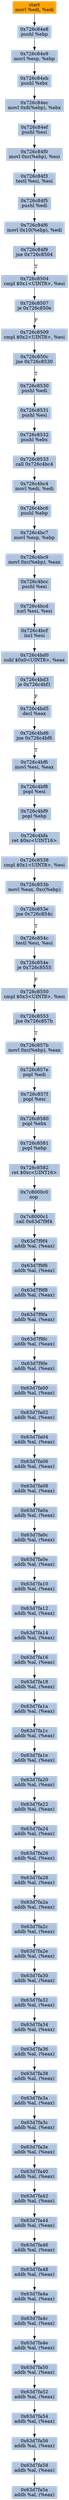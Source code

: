 digraph G {
node[shape=rectangle,style=filled,fillcolor=lightsteelblue,color=lightsteelblue]
bgcolor="transparent"
a0x726c84e6movl_edi_edi[label="start\nmovl %edi, %edi",color="lightgrey",fillcolor="orange"];
a0x726c84e8pushl_ebp[label="0x726c84e8\npushl %ebp"];
a0x726c84e9movl_esp_ebp[label="0x726c84e9\nmovl %esp, %ebp"];
a0x726c84ebpushl_ebx[label="0x726c84eb\npushl %ebx"];
a0x726c84ecmovl_0x8ebp__ebx[label="0x726c84ec\nmovl 0x8(%ebp), %ebx"];
a0x726c84efpushl_esi[label="0x726c84ef\npushl %esi"];
a0x726c84f0movl_0xcebp__esi[label="0x726c84f0\nmovl 0xc(%ebp), %esi"];
a0x726c84f3testl_esi_esi[label="0x726c84f3\ntestl %esi, %esi"];
a0x726c84f5pushl_edi[label="0x726c84f5\npushl %edi"];
a0x726c84f6movl_0x10ebp__edi[label="0x726c84f6\nmovl 0x10(%ebp), %edi"];
a0x726c84f9jne_0x726c8504[label="0x726c84f9\njne 0x726c8504"];
a0x726c8504cmpl_0x1UINT8_esi[label="0x726c8504\ncmpl $0x1<UINT8>, %esi"];
a0x726c8507je_0x726c850e[label="0x726c8507\nje 0x726c850e"];
a0x726c8509cmpl_0x2UINT8_esi[label="0x726c8509\ncmpl $0x2<UINT8>, %esi"];
a0x726c850cjne_0x726c8530[label="0x726c850c\njne 0x726c8530"];
a0x726c8530pushl_edi[label="0x726c8530\npushl %edi"];
a0x726c8531pushl_esi[label="0x726c8531\npushl %esi"];
a0x726c8532pushl_ebx[label="0x726c8532\npushl %ebx"];
a0x726c8533call_0x726c4bc4[label="0x726c8533\ncall 0x726c4bc4"];
a0x726c4bc4movl_edi_edi[label="0x726c4bc4\nmovl %edi, %edi"];
a0x726c4bc6pushl_ebp[label="0x726c4bc6\npushl %ebp"];
a0x726c4bc7movl_esp_ebp[label="0x726c4bc7\nmovl %esp, %ebp"];
a0x726c4bc9movl_0xcebp__eax[label="0x726c4bc9\nmovl 0xc(%ebp), %eax"];
a0x726c4bccpushl_esi[label="0x726c4bcc\npushl %esi"];
a0x726c4bcdxorl_esi_esi[label="0x726c4bcd\nxorl %esi, %esi"];
a0x726c4bcfincl_esi[label="0x726c4bcf\nincl %esi"];
a0x726c4bd0subl_0x0UINT8_eax[label="0x726c4bd0\nsubl $0x0<UINT8>, %eax"];
a0x726c4bd3je_0x726c4bf1[label="0x726c4bd3\nje 0x726c4bf1"];
a0x726c4bd5decl_eax[label="0x726c4bd5\ndecl %eax"];
a0x726c4bd6jne_0x726c4bf6[label="0x726c4bd6\njne 0x726c4bf6"];
a0x726c4bf6movl_esi_eax[label="0x726c4bf6\nmovl %esi, %eax"];
a0x726c4bf8popl_esi[label="0x726c4bf8\npopl %esi"];
a0x726c4bf9popl_ebp[label="0x726c4bf9\npopl %ebp"];
a0x726c4bfaret_0xcUINT16[label="0x726c4bfa\nret $0xc<UINT16>"];
a0x726c8538cmpl_0x1UINT8_esi[label="0x726c8538\ncmpl $0x1<UINT8>, %esi"];
a0x726c853bmovl_eax_0xcebp_[label="0x726c853b\nmovl %eax, 0xc(%ebp)"];
a0x726c853ejne_0x726c854c[label="0x726c853e\njne 0x726c854c"];
a0x726c854ctestl_esi_esi[label="0x726c854c\ntestl %esi, %esi"];
a0x726c854eje_0x726c8555[label="0x726c854e\nje 0x726c8555"];
a0x726c8550cmpl_0x3UINT8_esi[label="0x726c8550\ncmpl $0x3<UINT8>, %esi"];
a0x726c8553jne_0x726c857b[label="0x726c8553\njne 0x726c857b"];
a0x726c857bmovl_0xcebp__eax[label="0x726c857b\nmovl 0xc(%ebp), %eax"];
a0x726c857epopl_edi[label="0x726c857e\npopl %edi"];
a0x726c857fpopl_esi[label="0x726c857f\npopl %esi"];
a0x726c8580popl_ebx[label="0x726c8580\npopl %ebx"];
a0x726c8581popl_ebp[label="0x726c8581\npopl %ebp"];
a0x726c8582ret_0xcUINT16[label="0x726c8582\nret $0xc<UINT16>"];
a0x7c8000c0nop_[label="0x7c8000c0\nnop "];
a0x7c8000c1call_0x63d7f9f4[label="0x7c8000c1\ncall 0x63d7f9f4"];
a0x63d7f9f4addb_al_eax_[label="0x63d7f9f4\naddb %al, (%eax)"];
a0x63d7f9f6addb_al_eax_[label="0x63d7f9f6\naddb %al, (%eax)"];
a0x63d7f9f8addb_al_eax_[label="0x63d7f9f8\naddb %al, (%eax)"];
a0x63d7f9faaddb_al_eax_[label="0x63d7f9fa\naddb %al, (%eax)"];
a0x63d7f9fcaddb_al_eax_[label="0x63d7f9fc\naddb %al, (%eax)"];
a0x63d7f9feaddb_al_eax_[label="0x63d7f9fe\naddb %al, (%eax)"];
a0x63d7fa00addb_al_eax_[label="0x63d7fa00\naddb %al, (%eax)"];
a0x63d7fa02addb_al_eax_[label="0x63d7fa02\naddb %al, (%eax)"];
a0x63d7fa04addb_al_eax_[label="0x63d7fa04\naddb %al, (%eax)"];
a0x63d7fa06addb_al_eax_[label="0x63d7fa06\naddb %al, (%eax)"];
a0x63d7fa08addb_al_eax_[label="0x63d7fa08\naddb %al, (%eax)"];
a0x63d7fa0aaddb_al_eax_[label="0x63d7fa0a\naddb %al, (%eax)"];
a0x63d7fa0caddb_al_eax_[label="0x63d7fa0c\naddb %al, (%eax)"];
a0x63d7fa0eaddb_al_eax_[label="0x63d7fa0e\naddb %al, (%eax)"];
a0x63d7fa10addb_al_eax_[label="0x63d7fa10\naddb %al, (%eax)"];
a0x63d7fa12addb_al_eax_[label="0x63d7fa12\naddb %al, (%eax)"];
a0x63d7fa14addb_al_eax_[label="0x63d7fa14\naddb %al, (%eax)"];
a0x63d7fa16addb_al_eax_[label="0x63d7fa16\naddb %al, (%eax)"];
a0x63d7fa18addb_al_eax_[label="0x63d7fa18\naddb %al, (%eax)"];
a0x63d7fa1aaddb_al_eax_[label="0x63d7fa1a\naddb %al, (%eax)"];
a0x63d7fa1caddb_al_eax_[label="0x63d7fa1c\naddb %al, (%eax)"];
a0x63d7fa1eaddb_al_eax_[label="0x63d7fa1e\naddb %al, (%eax)"];
a0x63d7fa20addb_al_eax_[label="0x63d7fa20\naddb %al, (%eax)"];
a0x63d7fa22addb_al_eax_[label="0x63d7fa22\naddb %al, (%eax)"];
a0x63d7fa24addb_al_eax_[label="0x63d7fa24\naddb %al, (%eax)"];
a0x63d7fa26addb_al_eax_[label="0x63d7fa26\naddb %al, (%eax)"];
a0x63d7fa28addb_al_eax_[label="0x63d7fa28\naddb %al, (%eax)"];
a0x63d7fa2aaddb_al_eax_[label="0x63d7fa2a\naddb %al, (%eax)"];
a0x63d7fa2caddb_al_eax_[label="0x63d7fa2c\naddb %al, (%eax)"];
a0x63d7fa2eaddb_al_eax_[label="0x63d7fa2e\naddb %al, (%eax)"];
a0x63d7fa30addb_al_eax_[label="0x63d7fa30\naddb %al, (%eax)"];
a0x63d7fa32addb_al_eax_[label="0x63d7fa32\naddb %al, (%eax)"];
a0x63d7fa34addb_al_eax_[label="0x63d7fa34\naddb %al, (%eax)"];
a0x63d7fa36addb_al_eax_[label="0x63d7fa36\naddb %al, (%eax)"];
a0x63d7fa38addb_al_eax_[label="0x63d7fa38\naddb %al, (%eax)"];
a0x63d7fa3aaddb_al_eax_[label="0x63d7fa3a\naddb %al, (%eax)"];
a0x63d7fa3caddb_al_eax_[label="0x63d7fa3c\naddb %al, (%eax)"];
a0x63d7fa3eaddb_al_eax_[label="0x63d7fa3e\naddb %al, (%eax)"];
a0x63d7fa40addb_al_eax_[label="0x63d7fa40\naddb %al, (%eax)"];
a0x63d7fa42addb_al_eax_[label="0x63d7fa42\naddb %al, (%eax)"];
a0x63d7fa44addb_al_eax_[label="0x63d7fa44\naddb %al, (%eax)"];
a0x63d7fa46addb_al_eax_[label="0x63d7fa46\naddb %al, (%eax)"];
a0x63d7fa48addb_al_eax_[label="0x63d7fa48\naddb %al, (%eax)"];
a0x63d7fa4aaddb_al_eax_[label="0x63d7fa4a\naddb %al, (%eax)"];
a0x63d7fa4caddb_al_eax_[label="0x63d7fa4c\naddb %al, (%eax)"];
a0x63d7fa4eaddb_al_eax_[label="0x63d7fa4e\naddb %al, (%eax)"];
a0x63d7fa50addb_al_eax_[label="0x63d7fa50\naddb %al, (%eax)"];
a0x63d7fa52addb_al_eax_[label="0x63d7fa52\naddb %al, (%eax)"];
a0x63d7fa54addb_al_eax_[label="0x63d7fa54\naddb %al, (%eax)"];
a0x63d7fa56addb_al_eax_[label="0x63d7fa56\naddb %al, (%eax)"];
a0x63d7fa58addb_al_eax_[label="0x63d7fa58\naddb %al, (%eax)"];
a0x63d7fa5aaddb_al_eax_[label="0x63d7fa5a\naddb %al, (%eax)"];
a0x726c84e6movl_edi_edi -> a0x726c84e8pushl_ebp [color="#000000"];
a0x726c84e8pushl_ebp -> a0x726c84e9movl_esp_ebp [color="#000000"];
a0x726c84e9movl_esp_ebp -> a0x726c84ebpushl_ebx [color="#000000"];
a0x726c84ebpushl_ebx -> a0x726c84ecmovl_0x8ebp__ebx [color="#000000"];
a0x726c84ecmovl_0x8ebp__ebx -> a0x726c84efpushl_esi [color="#000000"];
a0x726c84efpushl_esi -> a0x726c84f0movl_0xcebp__esi [color="#000000"];
a0x726c84f0movl_0xcebp__esi -> a0x726c84f3testl_esi_esi [color="#000000"];
a0x726c84f3testl_esi_esi -> a0x726c84f5pushl_edi [color="#000000"];
a0x726c84f5pushl_edi -> a0x726c84f6movl_0x10ebp__edi [color="#000000"];
a0x726c84f6movl_0x10ebp__edi -> a0x726c84f9jne_0x726c8504 [color="#000000"];
a0x726c84f9jne_0x726c8504 -> a0x726c8504cmpl_0x1UINT8_esi [color="#000000",label="T"];
a0x726c8504cmpl_0x1UINT8_esi -> a0x726c8507je_0x726c850e [color="#000000"];
a0x726c8507je_0x726c850e -> a0x726c8509cmpl_0x2UINT8_esi [color="#000000",label="F"];
a0x726c8509cmpl_0x2UINT8_esi -> a0x726c850cjne_0x726c8530 [color="#000000"];
a0x726c850cjne_0x726c8530 -> a0x726c8530pushl_edi [color="#000000",label="T"];
a0x726c8530pushl_edi -> a0x726c8531pushl_esi [color="#000000"];
a0x726c8531pushl_esi -> a0x726c8532pushl_ebx [color="#000000"];
a0x726c8532pushl_ebx -> a0x726c8533call_0x726c4bc4 [color="#000000"];
a0x726c8533call_0x726c4bc4 -> a0x726c4bc4movl_edi_edi [color="#000000"];
a0x726c4bc4movl_edi_edi -> a0x726c4bc6pushl_ebp [color="#000000"];
a0x726c4bc6pushl_ebp -> a0x726c4bc7movl_esp_ebp [color="#000000"];
a0x726c4bc7movl_esp_ebp -> a0x726c4bc9movl_0xcebp__eax [color="#000000"];
a0x726c4bc9movl_0xcebp__eax -> a0x726c4bccpushl_esi [color="#000000"];
a0x726c4bccpushl_esi -> a0x726c4bcdxorl_esi_esi [color="#000000"];
a0x726c4bcdxorl_esi_esi -> a0x726c4bcfincl_esi [color="#000000"];
a0x726c4bcfincl_esi -> a0x726c4bd0subl_0x0UINT8_eax [color="#000000"];
a0x726c4bd0subl_0x0UINT8_eax -> a0x726c4bd3je_0x726c4bf1 [color="#000000"];
a0x726c4bd3je_0x726c4bf1 -> a0x726c4bd5decl_eax [color="#000000",label="F"];
a0x726c4bd5decl_eax -> a0x726c4bd6jne_0x726c4bf6 [color="#000000"];
a0x726c4bd6jne_0x726c4bf6 -> a0x726c4bf6movl_esi_eax [color="#000000",label="T"];
a0x726c4bf6movl_esi_eax -> a0x726c4bf8popl_esi [color="#000000"];
a0x726c4bf8popl_esi -> a0x726c4bf9popl_ebp [color="#000000"];
a0x726c4bf9popl_ebp -> a0x726c4bfaret_0xcUINT16 [color="#000000"];
a0x726c4bfaret_0xcUINT16 -> a0x726c8538cmpl_0x1UINT8_esi [color="#000000"];
a0x726c8538cmpl_0x1UINT8_esi -> a0x726c853bmovl_eax_0xcebp_ [color="#000000"];
a0x726c853bmovl_eax_0xcebp_ -> a0x726c853ejne_0x726c854c [color="#000000"];
a0x726c853ejne_0x726c854c -> a0x726c854ctestl_esi_esi [color="#000000",label="T"];
a0x726c854ctestl_esi_esi -> a0x726c854eje_0x726c8555 [color="#000000"];
a0x726c854eje_0x726c8555 -> a0x726c8550cmpl_0x3UINT8_esi [color="#000000",label="F"];
a0x726c8550cmpl_0x3UINT8_esi -> a0x726c8553jne_0x726c857b [color="#000000"];
a0x726c8553jne_0x726c857b -> a0x726c857bmovl_0xcebp__eax [color="#000000",label="T"];
a0x726c857bmovl_0xcebp__eax -> a0x726c857epopl_edi [color="#000000"];
a0x726c857epopl_edi -> a0x726c857fpopl_esi [color="#000000"];
a0x726c857fpopl_esi -> a0x726c8580popl_ebx [color="#000000"];
a0x726c8580popl_ebx -> a0x726c8581popl_ebp [color="#000000"];
a0x726c8581popl_ebp -> a0x726c8582ret_0xcUINT16 [color="#000000"];
a0x726c8582ret_0xcUINT16 -> a0x7c8000c0nop_ [color="#000000"];
a0x7c8000c0nop_ -> a0x7c8000c1call_0x63d7f9f4 [color="#000000"];
a0x7c8000c1call_0x63d7f9f4 -> a0x63d7f9f4addb_al_eax_ [color="#000000"];
a0x63d7f9f4addb_al_eax_ -> a0x63d7f9f6addb_al_eax_ [color="#000000"];
a0x63d7f9f6addb_al_eax_ -> a0x63d7f9f8addb_al_eax_ [color="#000000"];
a0x63d7f9f8addb_al_eax_ -> a0x63d7f9faaddb_al_eax_ [color="#000000"];
a0x63d7f9faaddb_al_eax_ -> a0x63d7f9fcaddb_al_eax_ [color="#000000"];
a0x63d7f9fcaddb_al_eax_ -> a0x63d7f9feaddb_al_eax_ [color="#000000"];
a0x63d7f9feaddb_al_eax_ -> a0x63d7fa00addb_al_eax_ [color="#000000"];
a0x63d7fa00addb_al_eax_ -> a0x63d7fa02addb_al_eax_ [color="#000000"];
a0x63d7fa02addb_al_eax_ -> a0x63d7fa04addb_al_eax_ [color="#000000"];
a0x63d7fa04addb_al_eax_ -> a0x63d7fa06addb_al_eax_ [color="#000000"];
a0x63d7fa06addb_al_eax_ -> a0x63d7fa08addb_al_eax_ [color="#000000"];
a0x63d7fa08addb_al_eax_ -> a0x63d7fa0aaddb_al_eax_ [color="#000000"];
a0x63d7fa0aaddb_al_eax_ -> a0x63d7fa0caddb_al_eax_ [color="#000000"];
a0x63d7fa0caddb_al_eax_ -> a0x63d7fa0eaddb_al_eax_ [color="#000000"];
a0x63d7fa0eaddb_al_eax_ -> a0x63d7fa10addb_al_eax_ [color="#000000"];
a0x63d7fa10addb_al_eax_ -> a0x63d7fa12addb_al_eax_ [color="#000000"];
a0x63d7fa12addb_al_eax_ -> a0x63d7fa14addb_al_eax_ [color="#000000"];
a0x63d7fa14addb_al_eax_ -> a0x63d7fa16addb_al_eax_ [color="#000000"];
a0x63d7fa16addb_al_eax_ -> a0x63d7fa18addb_al_eax_ [color="#000000"];
a0x63d7fa18addb_al_eax_ -> a0x63d7fa1aaddb_al_eax_ [color="#000000"];
a0x63d7fa1aaddb_al_eax_ -> a0x63d7fa1caddb_al_eax_ [color="#000000"];
a0x63d7fa1caddb_al_eax_ -> a0x63d7fa1eaddb_al_eax_ [color="#000000"];
a0x63d7fa1eaddb_al_eax_ -> a0x63d7fa20addb_al_eax_ [color="#000000"];
a0x63d7fa20addb_al_eax_ -> a0x63d7fa22addb_al_eax_ [color="#000000"];
a0x63d7fa22addb_al_eax_ -> a0x63d7fa24addb_al_eax_ [color="#000000"];
a0x63d7fa24addb_al_eax_ -> a0x63d7fa26addb_al_eax_ [color="#000000"];
a0x63d7fa26addb_al_eax_ -> a0x63d7fa28addb_al_eax_ [color="#000000"];
a0x63d7fa28addb_al_eax_ -> a0x63d7fa2aaddb_al_eax_ [color="#000000"];
a0x63d7fa2aaddb_al_eax_ -> a0x63d7fa2caddb_al_eax_ [color="#000000"];
a0x63d7fa2caddb_al_eax_ -> a0x63d7fa2eaddb_al_eax_ [color="#000000"];
a0x63d7fa2eaddb_al_eax_ -> a0x63d7fa30addb_al_eax_ [color="#000000"];
a0x63d7fa30addb_al_eax_ -> a0x63d7fa32addb_al_eax_ [color="#000000"];
a0x63d7fa32addb_al_eax_ -> a0x63d7fa34addb_al_eax_ [color="#000000"];
a0x63d7fa34addb_al_eax_ -> a0x63d7fa36addb_al_eax_ [color="#000000"];
a0x63d7fa36addb_al_eax_ -> a0x63d7fa38addb_al_eax_ [color="#000000"];
a0x63d7fa38addb_al_eax_ -> a0x63d7fa3aaddb_al_eax_ [color="#000000"];
a0x63d7fa3aaddb_al_eax_ -> a0x63d7fa3caddb_al_eax_ [color="#000000"];
a0x63d7fa3caddb_al_eax_ -> a0x63d7fa3eaddb_al_eax_ [color="#000000"];
a0x63d7fa3eaddb_al_eax_ -> a0x63d7fa40addb_al_eax_ [color="#000000"];
a0x63d7fa40addb_al_eax_ -> a0x63d7fa42addb_al_eax_ [color="#000000"];
a0x63d7fa42addb_al_eax_ -> a0x63d7fa44addb_al_eax_ [color="#000000"];
a0x63d7fa44addb_al_eax_ -> a0x63d7fa46addb_al_eax_ [color="#000000"];
a0x63d7fa46addb_al_eax_ -> a0x63d7fa48addb_al_eax_ [color="#000000"];
a0x63d7fa48addb_al_eax_ -> a0x63d7fa4aaddb_al_eax_ [color="#000000"];
a0x63d7fa4aaddb_al_eax_ -> a0x63d7fa4caddb_al_eax_ [color="#000000"];
a0x63d7fa4caddb_al_eax_ -> a0x63d7fa4eaddb_al_eax_ [color="#000000"];
a0x63d7fa4eaddb_al_eax_ -> a0x63d7fa50addb_al_eax_ [color="#000000"];
a0x63d7fa50addb_al_eax_ -> a0x63d7fa52addb_al_eax_ [color="#000000"];
a0x63d7fa52addb_al_eax_ -> a0x63d7fa54addb_al_eax_ [color="#000000"];
a0x63d7fa54addb_al_eax_ -> a0x63d7fa56addb_al_eax_ [color="#000000"];
a0x63d7fa56addb_al_eax_ -> a0x63d7fa58addb_al_eax_ [color="#000000"];
a0x63d7fa58addb_al_eax_ -> a0x63d7fa5aaddb_al_eax_ [color="#000000"];
}
